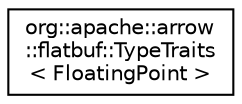 digraph "Graphical Class Hierarchy"
{
  edge [fontname="Helvetica",fontsize="10",labelfontname="Helvetica",labelfontsize="10"];
  node [fontname="Helvetica",fontsize="10",shape=record];
  rankdir="LR";
  Node1 [label="org::apache::arrow\l::flatbuf::TypeTraits\l\< FloatingPoint \>",height=0.2,width=0.4,color="black", fillcolor="white", style="filled",URL="$structorg_1_1apache_1_1arrow_1_1flatbuf_1_1TypeTraits_3_01FloatingPoint_01_4.html"];
}
